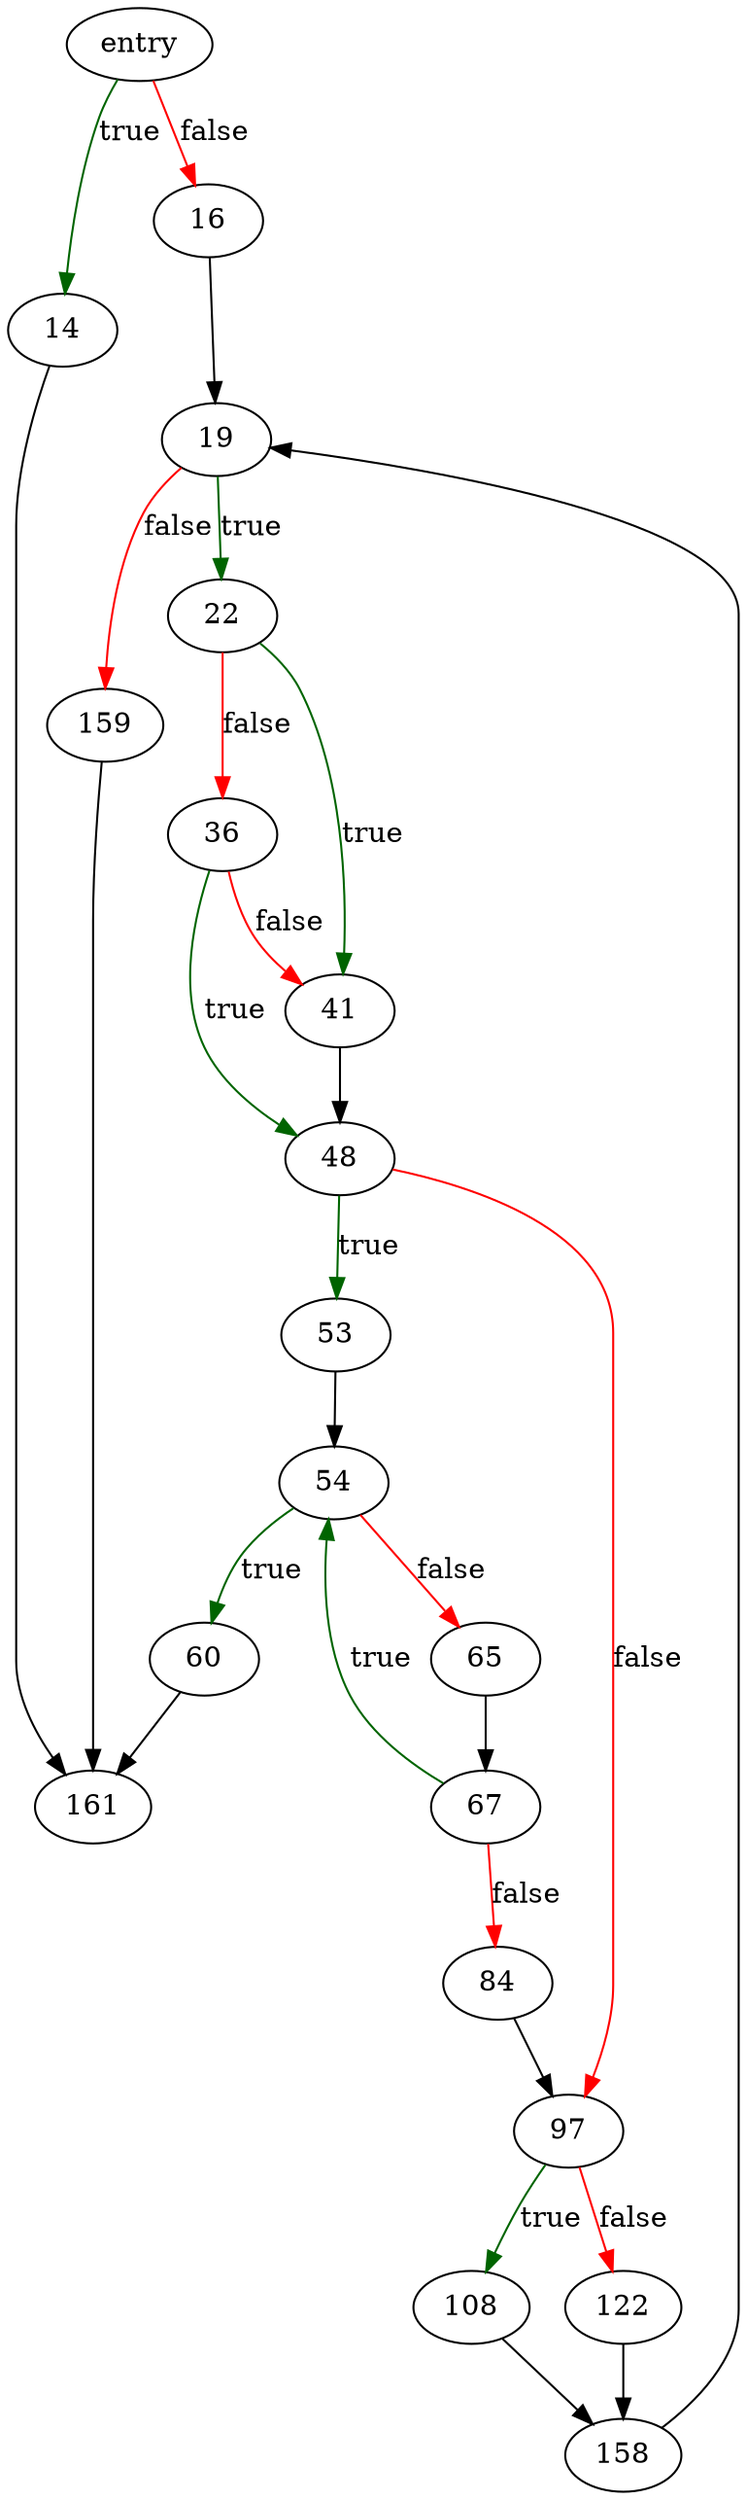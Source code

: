 digraph "sqlite3BtreeCount" {
	// Node definitions.
	2 [label=entry];
	14;
	16;
	19;
	22;
	36;
	41;
	48;
	53;
	54;
	60;
	65;
	67;
	84;
	97;
	108;
	122;
	158;
	159;
	161;

	// Edge definitions.
	2 -> 14 [
		color=darkgreen
		label=true
	];
	2 -> 16 [
		color=red
		label=false
	];
	14 -> 161;
	16 -> 19;
	19 -> 22 [
		color=darkgreen
		label=true
	];
	19 -> 159 [
		color=red
		label=false
	];
	22 -> 36 [
		color=red
		label=false
	];
	22 -> 41 [
		color=darkgreen
		label=true
	];
	36 -> 41 [
		color=red
		label=false
	];
	36 -> 48 [
		color=darkgreen
		label=true
	];
	41 -> 48;
	48 -> 53 [
		color=darkgreen
		label=true
	];
	48 -> 97 [
		color=red
		label=false
	];
	53 -> 54;
	54 -> 60 [
		color=darkgreen
		label=true
	];
	54 -> 65 [
		color=red
		label=false
	];
	60 -> 161;
	65 -> 67;
	67 -> 54 [
		color=darkgreen
		label=true
	];
	67 -> 84 [
		color=red
		label=false
	];
	84 -> 97;
	97 -> 108 [
		color=darkgreen
		label=true
	];
	97 -> 122 [
		color=red
		label=false
	];
	108 -> 158;
	122 -> 158;
	158 -> 19;
	159 -> 161;
}